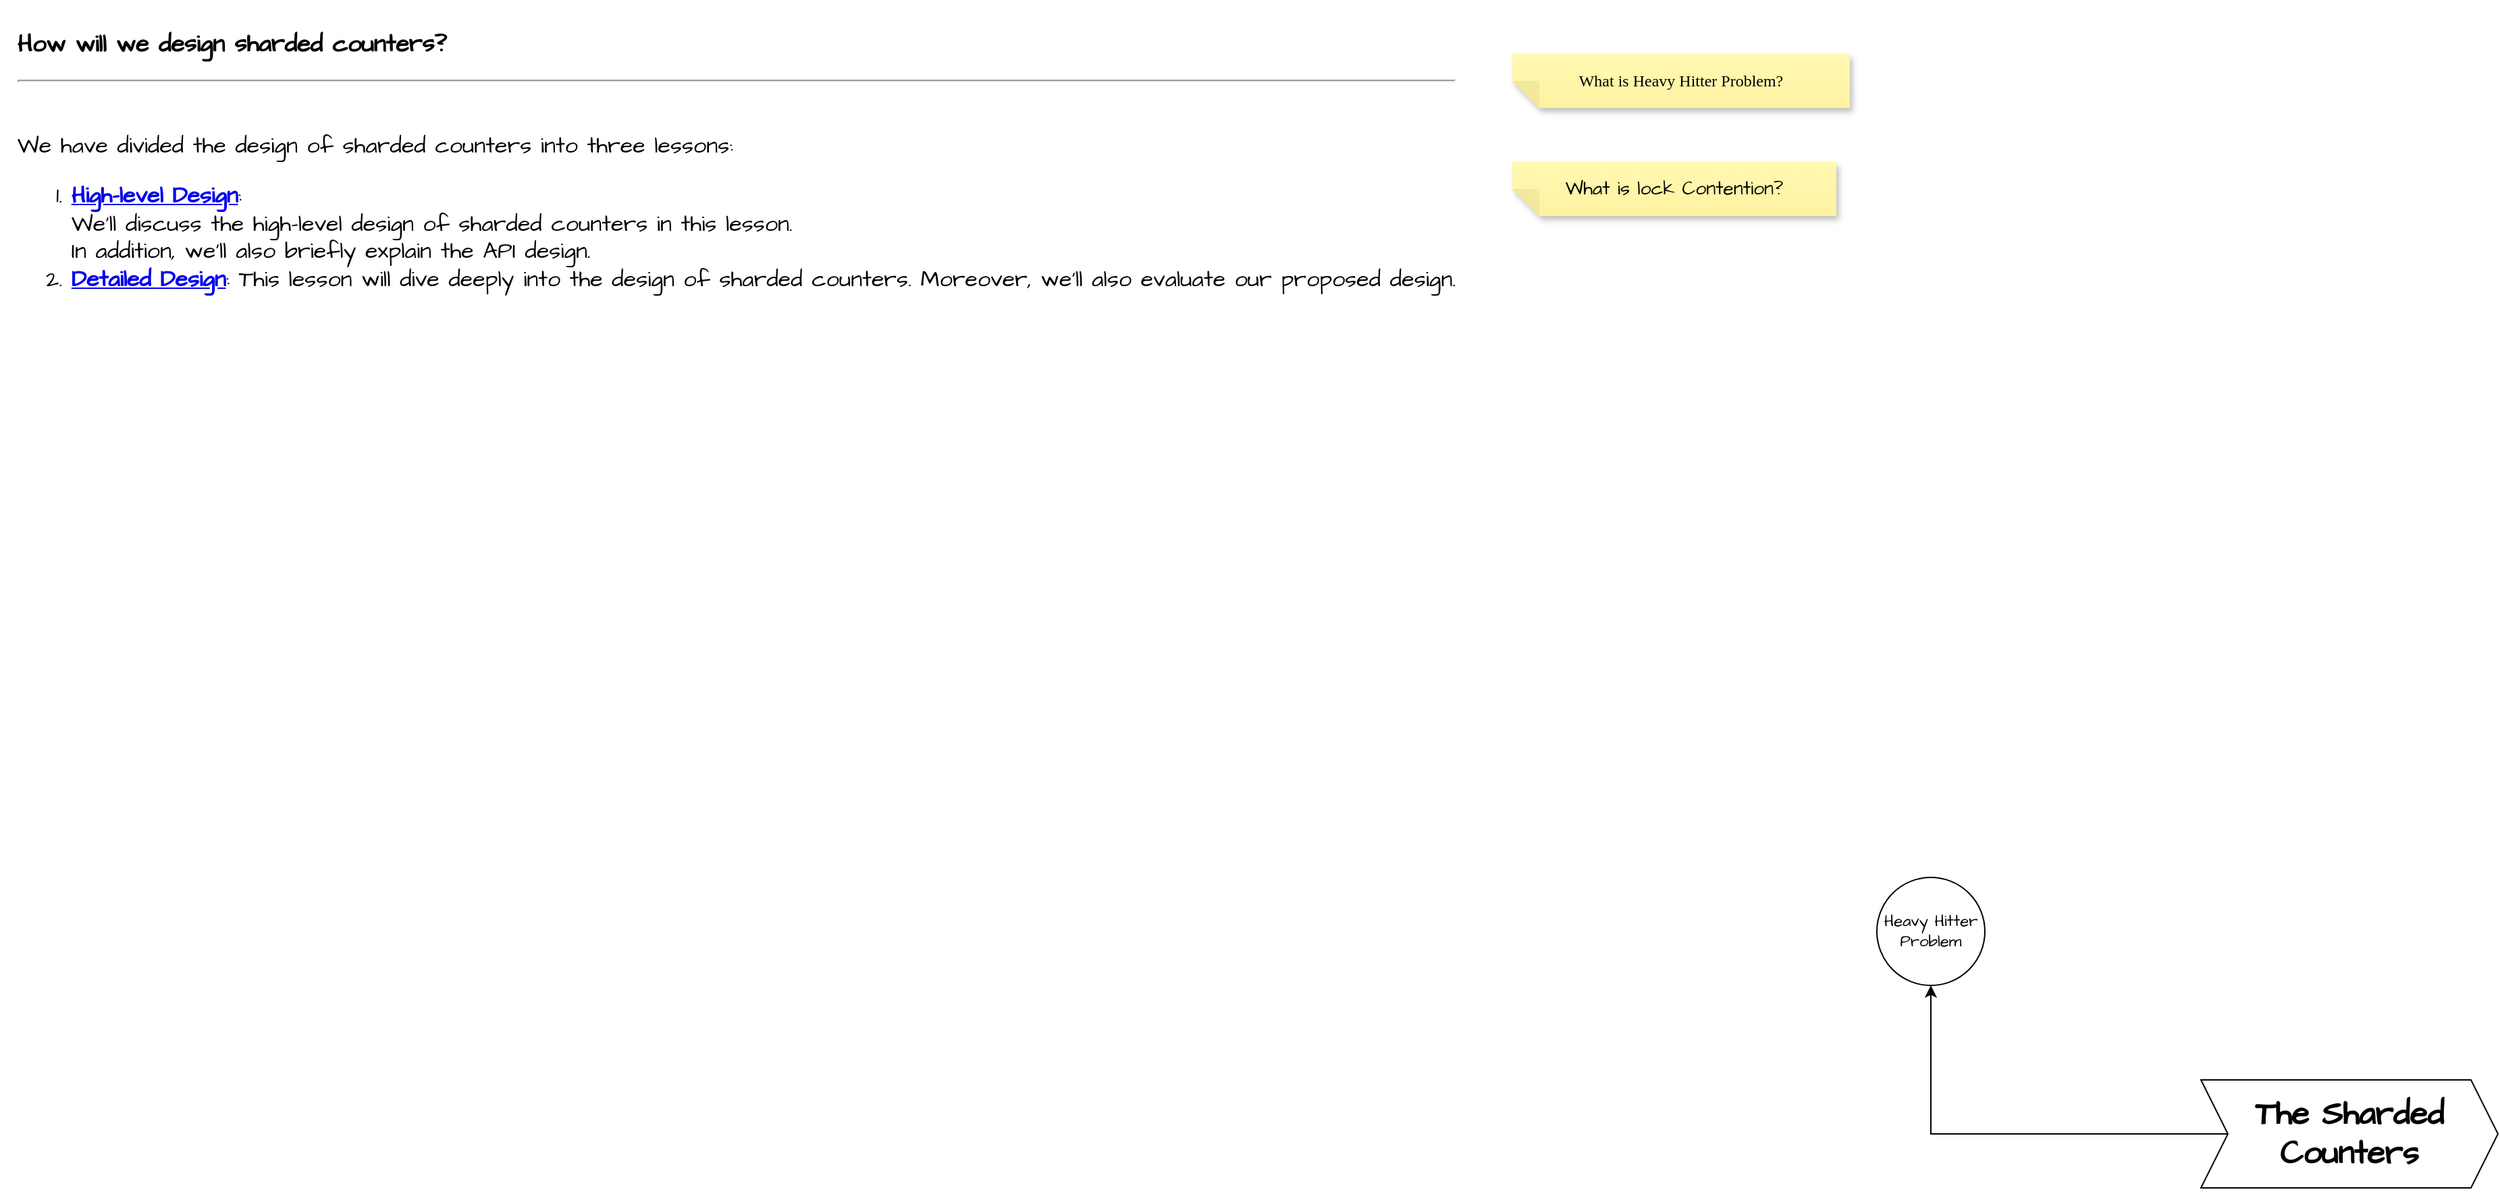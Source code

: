 <mxfile version="24.6.2" type="github">
  <diagram name="Page-1" id="kw6MyCMnG_gdqnyi81Ma">
    <mxGraphModel dx="2726" dy="1788" grid="1" gridSize="10" guides="1" tooltips="1" connect="1" arrows="1" fold="1" page="1" pageScale="1" pageWidth="850" pageHeight="1100" math="0" shadow="0">
      <root>
        <mxCell id="0" />
        <mxCell id="1" parent="0" />
        <mxCell id="WSp6ezsUZnpdrh4Umi9b-4" value="" style="edgeStyle=orthogonalEdgeStyle;rounded=0;hachureGap=4;orthogonalLoop=1;jettySize=auto;html=1;fontFamily=Architects Daughter;fontSource=https%3A%2F%2Ffonts.googleapis.com%2Fcss%3Ffamily%3DArchitects%2BDaughter;fontSize=12;fontColor=default;" edge="1" parent="1" source="WSp6ezsUZnpdrh4Umi9b-1" target="WSp6ezsUZnpdrh4Umi9b-3">
          <mxGeometry relative="1" as="geometry" />
        </mxCell>
        <mxCell id="WSp6ezsUZnpdrh4Umi9b-1" value="&lt;h1 id=&quot;page-title&quot; class=&quot;mb-2 mt-14 text-left text-gray-L800 dark:text-gray-D200 heading-one tracking-tight&quot;&gt;The Sharded Counters&lt;/h1&gt;" style="shape=step;perimeter=stepPerimeter;whiteSpace=wrap;html=1;fixedSize=1;hachureGap=4;fontFamily=Architects Daughter;fontSource=https%3A%2F%2Ffonts.googleapis.com%2Fcss%3Ffamily%3DArchitects%2BDaughter;" vertex="1" parent="1">
          <mxGeometry x="310" y="480" width="220" height="80" as="geometry" />
        </mxCell>
        <mxCell id="WSp6ezsUZnpdrh4Umi9b-2" value="&lt;h2 align=&quot;justify&quot; data-id=&quot;a1b8af0ef88bc9bd8ad46db694c63682&quot; id=&quot;How-will-we-design-sharded-counters&quot; class=&quot;hover-anchor&quot;&gt;How will we design sharded counters?&lt;/h2&gt;&lt;hr align=&quot;justify&quot;&gt;&lt;div align=&quot;justify&quot;&gt;&lt;br&gt;&lt;/div&gt;&lt;p align=&quot;justify&quot; style=&quot;font-size: 17px;&quot; data-id=&quot;7dcbdab12ffc111be2ff869309110f0d&quot;&gt;&lt;font style=&quot;font-size: 17px;&quot;&gt;We have divided the design of sharded counters into three lessons:&lt;/font&gt;&lt;/p&gt;&lt;div align=&quot;justify&quot; style=&quot;font-size: 17px;&quot;&gt;&lt;ol data-id=&quot;ddf856992bac2ba73596f2eda9cfec93&quot;&gt;&lt;li&gt;&lt;font style=&quot;font-size: 17px;&quot;&gt;&lt;strong&gt;&lt;a rel=&quot;noopener noreferrer&quot; target=&quot;_blank&quot; href=&quot;https://www.educative.io/courses/grokking-modern-system-design-interview-for-engineers-managers/high-level-design-of-sharded-counters&quot;&gt;High-level Design&lt;/a&gt;&lt;/strong&gt;:&lt;br&gt; We’ll discuss the high-level design of sharded counters in this lesson.&lt;br&gt; In addition, we’ll also briefly explain the API design.&lt;/font&gt;&lt;/li&gt;&lt;li&gt;&lt;font style=&quot;font-size: 17px;&quot;&gt;&lt;strong&gt;&lt;a rel=&quot;noopener noreferrer&quot; target=&quot;_blank&quot; href=&quot;https://www.educative.io/courses/grokking-modern-system-design-interview-for-engineers-managers/detailed-design-of-sharded-counters&quot;&gt;Detailed Design&lt;/a&gt;&lt;/strong&gt;: This lesson will dive deeply into the design of sharded counters. Moreover, we’ll also evaluate our proposed design.&lt;/font&gt;&lt;/li&gt;&lt;/ol&gt;&lt;/div&gt;" style="text;html=1;align=center;verticalAlign=middle;resizable=0;points=[];autosize=1;strokeColor=none;fillColor=none;fontFamily=Architects Daughter;fontSource=https%3A%2F%2Ffonts.googleapis.com%2Fcss%3Ffamily%3DArchitects%2BDaughter;fontSize=12;fontColor=default;" vertex="1" parent="1">
          <mxGeometry x="-1320" y="-320" width="1090" height="240" as="geometry" />
        </mxCell>
        <UserObject label="Heavy Hitter Problem" tooltip="The heavy hitters problem, also known as the frequent elements problem, is a common challenge in system design that involves identifying the most frequent or &quot;heavy&quot; elements in a data stream or large dataset. It is particularly relevant in scenarios where data processing systems need to handle massive volumes of data in real-time or near real-time.&#xa;&#xa;The problem can be stated as follows: Given a stream of data elements (e.g., IP addresses, URLs, user IDs, or any other identifiable entities), find the elements that occur most frequently, subject to some constraints or thresholds.&#xa;&#xa;Key aspects of the heavy hitters problem include:&#xa;&#xa;1. **Data Stream**: The input data arrives as a continuous stream, and it may not be feasible to store the entire stream due to memory constraints or real-time processing requirements.&#xa;&#xa;2. **Space Efficiency**: The solution should use a limited amount of memory, ideally much smaller than the size of the input data stream.&#xa;&#xa;3. **Approximation**: In many cases, an approximate solution is acceptable, as long as it provides a good estimate of the most frequent elements within a specified error bound.&#xa;&#xa;4. **Threshold or Top-k**: The problem may involve finding elements that occur more than a certain threshold (e.g., 1% of the total occurrences) or the top-k most frequent elements (e.g., the top 100 most frequent URLs).&#xa;&#xa;The heavy hitters problem has various applications in system design, including:&#xa;&#xa;1. **Network Monitoring**: Identifying the most frequently accessed websites, IP addresses, or network traffic patterns for security, load balancing, or traffic engineering purposes.&#xa;&#xa;2. **Web Analytics**: Tracking the most popular web pages, user activities, or user behavior patterns for content optimization, personalization, or targeted advertising.&#xa;&#xa;3. **Fraud Detection**: Identifying unusual or suspicious patterns in transaction data, such as frequent occurrences of certain account numbers or IP addresses, which may indicate fraudulent activities.&#xa;&#xa;4. **Database Optimization**: Identifying frequently accessed data patterns or hot spots to optimize query performance, caching, or data partitioning strategies.&#xa;&#xa;Several algorithms have been developed to solve the heavy hitters problem efficiently, including:&#xa;&#xa;1. **Counting Algorithms**: These algorithms maintain a data structure (e.g., a hash table or a tree) to keep track of the frequencies of elements and prune or approximate the less frequent ones.&#xa;&#xa;2. **Sketching Algorithms**: These algorithms use probabilistic data structures, such as Count-Min Sketch or Count Sketch, to estimate the frequencies of elements with bounded error guarantees.&#xa;&#xa;3. **Sampling Techniques**: These techniques involve sampling a subset of the input data and extrapolating the frequent elements from the sample, often combined with other algorithms for improved accuracy.&#xa;&#xa;The choice of algorithm and implementation details depends on factors such as the desired accuracy, memory constraints, update rates, and the specific requirements of the system." id="WSp6ezsUZnpdrh4Umi9b-3">
          <mxCell style="ellipse;whiteSpace=wrap;html=1;fontFamily=Architects Daughter;hachureGap=4;fontSource=https%3A%2F%2Ffonts.googleapis.com%2Fcss%3Ffamily%3DArchitects%2BDaughter;" vertex="1" parent="1">
            <mxGeometry x="70" y="330" width="80" height="80" as="geometry" />
          </mxCell>
        </UserObject>
        <UserObject label="What is Heavy Hitter Problem?&lt;br&gt;" tooltip="The heavy hitters problem, also known as the frequent elements problem, is a common challenge in system design that involves identifying the most frequent or &quot;heavy&quot; elements in a data stream or large dataset. It is particularly relevant in scenarios where data processing systems need to handle massive volumes of data in real-time or near real-time.&#xa;&#xa;The problem can be stated as follows: Given a stream of data elements (e.g., IP addresses, URLs, user IDs, or any other identifiable entities), find the elements that occur most frequently, subject to some constraints or thresholds.&#xa;&#xa;Key aspects of the heavy hitters problem include:&#xa;&#xa;1. **Data Stream**: The input data arrives as a continuous stream, and it may not be feasible to store the entire stream due to memory constraints or real-time processing requirements.&#xa;&#xa;2. **Space Efficiency**: The solution should use a limited amount of memory, ideally much smaller than the size of the input data stream.&#xa;&#xa;3. **Approximation**: In many cases, an approximate solution is acceptable, as long as it provides a good estimate of the most frequent elements within a specified error bound.&#xa;&#xa;4. **Threshold or Top-k**: The problem may involve finding elements that occur more than a certain threshold (e.g., 1% of the total occurrences) or the top-k most frequent elements (e.g., the top 100 most frequent URLs).&#xa;&#xa;The heavy hitters problem has various applications in system design, including:&#xa;&#xa;1. **Network Monitoring**: Identifying the most frequently accessed websites, IP addresses, or network traffic patterns for security, load balancing, or traffic engineering purposes.&#xa;&#xa;2. **Web Analytics**: Tracking the most popular web pages, user activities, or user behavior patterns for content optimization, personalization, or targeted advertising.&#xa;&#xa;3. **Fraud Detection**: Identifying unusual or suspicious patterns in transaction data, such as frequent occurrences of certain account numbers or IP addresses, which may indicate fraudulent activities.&#xa;&#xa;4. **Database Optimization**: Identifying frequently accessed data patterns or hot spots to optimize query performance, caching, or data partitioning strategies.&#xa;&#xa;Several algorithms have been developed to solve the heavy hitters problem efficiently, including:&#xa;&#xa;1. **Counting Algorithms**: These algorithms maintain a data structure (e.g., a hash table or a tree) to keep track of the frequencies of elements and prune or approximate the less frequent ones.&#xa;&#xa;2. **Sketching Algorithms**: These algorithms use probabilistic data structures, such as Count-Min Sketch or Count Sketch, to estimate the frequencies of elements with bounded error guarantees.&#xa;&#xa;3. **Sampling Techniques**: These techniques involve sampling a subset of the input data and extrapolating the frequent elements from the sample, often combined with other algorithms for improved accuracy.&#xa;&#xa;The choice of algorithm and implementation details depends on factors such as the desired accuracy, memory constraints, update rates, and the specific requirements of the system." id="WSp6ezsUZnpdrh4Umi9b-6">
          <mxCell style="shape=note;backgroundOutline=1;fontColor=#000000;darkOpacity=0.05;fillColor=#FFF9B2;strokeColor=none;fillStyle=solid;direction=west;gradientDirection=north;gradientColor=#FFF2A1;shadow=1;size=20;pointerEvents=1;hachureGap=4;align=center;verticalAlign=middle;fontFamily=Comic Sans MS;fontSize=12;labelBackgroundColor=none;labelBorderColor=none;html=1;whiteSpace=wrap;horizontal=1;" vertex="1" parent="1">
            <mxGeometry x="-200" y="-280" width="250" height="40" as="geometry" />
          </mxCell>
        </UserObject>
        <mxCell id="WSp6ezsUZnpdrh4Umi9b-7" value="&lt;font style=&quot;font-size: 14px;&quot;&gt;What is lock Contention?&lt;br&gt;&lt;/font&gt;" style="shape=note;whiteSpace=wrap;html=1;backgroundOutline=1;fontColor=#000000;darkOpacity=0.05;fillColor=#FFF9B2;strokeColor=none;fillStyle=solid;direction=west;gradientDirection=north;gradientColor=#FFF2A1;shadow=1;size=20;pointerEvents=1;hachureGap=4;align=center;verticalAlign=middle;fontFamily=Architects Daughter;fontSource=https%3A%2F%2Ffonts.googleapis.com%2Fcss%3Ffamily%3DArchitects%2BDaughter;fontSize=12;labelBackgroundColor=none;" vertex="1" parent="1">
          <mxGeometry x="-200" y="-200" width="240" height="40" as="geometry" />
        </mxCell>
      </root>
    </mxGraphModel>
  </diagram>
</mxfile>
